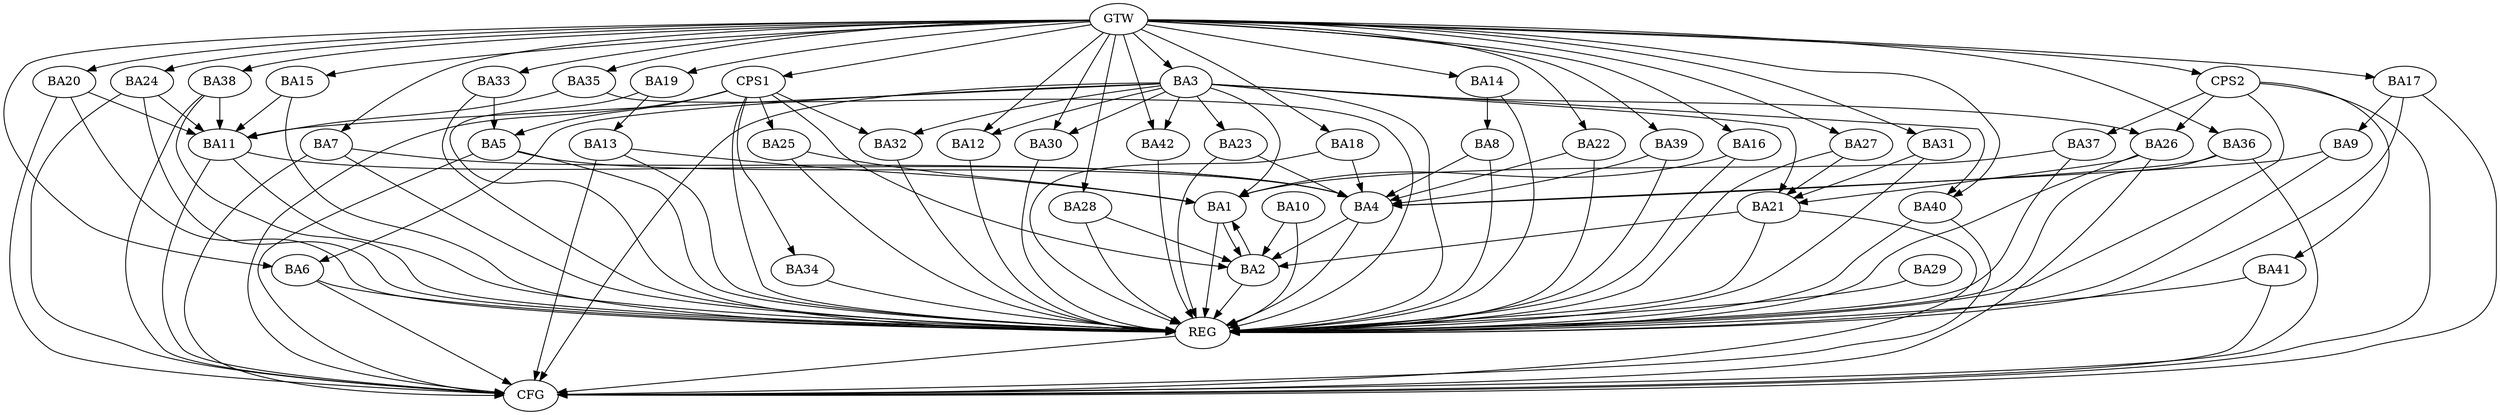 strict digraph G {
  BA1 [ label="BA1" ];
  BA2 [ label="BA2" ];
  BA3 [ label="BA3" ];
  BA4 [ label="BA4" ];
  BA5 [ label="BA5" ];
  BA6 [ label="BA6" ];
  BA7 [ label="BA7" ];
  BA8 [ label="BA8" ];
  BA9 [ label="BA9" ];
  BA10 [ label="BA10" ];
  BA11 [ label="BA11" ];
  BA12 [ label="BA12" ];
  BA13 [ label="BA13" ];
  BA14 [ label="BA14" ];
  BA15 [ label="BA15" ];
  BA16 [ label="BA16" ];
  BA17 [ label="BA17" ];
  BA18 [ label="BA18" ];
  BA19 [ label="BA19" ];
  BA20 [ label="BA20" ];
  BA21 [ label="BA21" ];
  BA22 [ label="BA22" ];
  BA23 [ label="BA23" ];
  BA24 [ label="BA24" ];
  BA25 [ label="BA25" ];
  BA26 [ label="BA26" ];
  BA27 [ label="BA27" ];
  BA28 [ label="BA28" ];
  BA29 [ label="BA29" ];
  BA30 [ label="BA30" ];
  BA31 [ label="BA31" ];
  BA32 [ label="BA32" ];
  BA33 [ label="BA33" ];
  BA34 [ label="BA34" ];
  BA35 [ label="BA35" ];
  BA36 [ label="BA36" ];
  BA37 [ label="BA37" ];
  BA38 [ label="BA38" ];
  BA39 [ label="BA39" ];
  BA40 [ label="BA40" ];
  BA41 [ label="BA41" ];
  BA42 [ label="BA42" ];
  CPS1 [ label="CPS1" ];
  CPS2 [ label="CPS2" ];
  GTW [ label="GTW" ];
  REG [ label="REG" ];
  CFG [ label="CFG" ];
  BA1 -> BA2;
  BA2 -> BA1;
  BA3 -> BA1;
  BA4 -> BA2;
  BA5 -> BA4;
  BA7 -> BA4;
  BA8 -> BA4;
  BA9 -> BA4;
  BA10 -> BA2;
  BA11 -> BA4;
  BA13 -> BA1;
  BA14 -> BA8;
  BA15 -> BA11;
  BA16 -> BA1;
  BA17 -> BA9;
  BA18 -> BA4;
  BA19 -> BA13;
  BA20 -> BA11;
  BA21 -> BA2;
  BA22 -> BA4;
  BA23 -> BA4;
  BA24 -> BA11;
  BA25 -> BA1;
  BA26 -> BA21;
  BA27 -> BA21;
  BA28 -> BA2;
  BA31 -> BA21;
  BA33 -> BA5;
  BA35 -> BA11;
  BA36 -> BA4;
  BA37 -> BA1;
  BA38 -> BA11;
  BA39 -> BA4;
  CPS1 -> BA25;
  CPS1 -> BA34;
  CPS1 -> BA5;
  CPS1 -> BA32;
  CPS1 -> BA2;
  CPS2 -> BA41;
  CPS2 -> BA37;
  CPS2 -> BA26;
  GTW -> BA3;
  GTW -> BA6;
  GTW -> BA7;
  GTW -> BA12;
  GTW -> BA14;
  GTW -> BA15;
  GTW -> BA16;
  GTW -> BA17;
  GTW -> BA18;
  GTW -> BA19;
  GTW -> BA20;
  GTW -> BA22;
  GTW -> BA24;
  GTW -> BA27;
  GTW -> BA28;
  GTW -> BA30;
  GTW -> BA31;
  GTW -> BA33;
  GTW -> BA35;
  GTW -> BA36;
  GTW -> BA38;
  GTW -> BA39;
  GTW -> BA40;
  GTW -> BA42;
  GTW -> CPS1;
  GTW -> CPS2;
  BA1 -> REG;
  BA2 -> REG;
  BA3 -> REG;
  BA4 -> REG;
  BA5 -> REG;
  BA6 -> REG;
  BA7 -> REG;
  BA8 -> REG;
  BA9 -> REG;
  BA10 -> REG;
  BA11 -> REG;
  BA12 -> REG;
  BA13 -> REG;
  BA14 -> REG;
  BA15 -> REG;
  BA16 -> REG;
  BA17 -> REG;
  BA18 -> REG;
  BA19 -> REG;
  BA20 -> REG;
  BA21 -> REG;
  BA22 -> REG;
  BA23 -> REG;
  BA24 -> REG;
  BA25 -> REG;
  BA26 -> REG;
  BA27 -> REG;
  BA28 -> REG;
  BA29 -> REG;
  BA30 -> REG;
  BA31 -> REG;
  BA32 -> REG;
  BA33 -> REG;
  BA34 -> REG;
  BA35 -> REG;
  BA36 -> REG;
  BA37 -> REG;
  BA38 -> REG;
  BA39 -> REG;
  BA40 -> REG;
  BA41 -> REG;
  BA42 -> REG;
  CPS1 -> REG;
  CPS2 -> REG;
  BA11 -> CFG;
  BA41 -> CFG;
  BA20 -> CFG;
  BA24 -> CFG;
  BA38 -> CFG;
  BA13 -> CFG;
  BA21 -> CFG;
  BA6 -> CFG;
  BA40 -> CFG;
  CPS2 -> CFG;
  BA36 -> CFG;
  BA7 -> CFG;
  BA17 -> CFG;
  BA3 -> CFG;
  BA26 -> CFG;
  BA5 -> CFG;
  CPS1 -> CFG;
  REG -> CFG;
  BA3 -> BA12;
  BA3 -> BA6;
  BA3 -> BA21;
  BA3 -> BA11;
  BA3 -> BA40;
  BA3 -> BA42;
  BA3 -> BA26;
  BA3 -> BA23;
  BA3 -> BA30;
  BA3 -> BA32;
}
